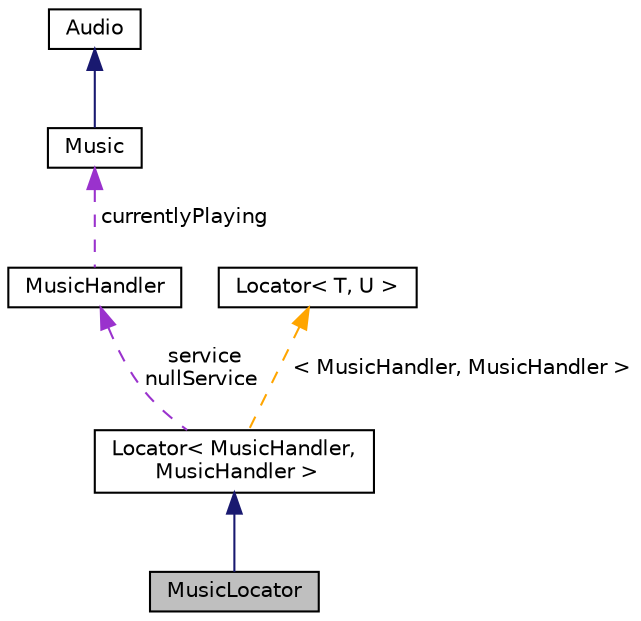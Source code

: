 digraph "MusicLocator"
{
 // INTERACTIVE_SVG=YES
 // LATEX_PDF_SIZE
  edge [fontname="Helvetica",fontsize="10",labelfontname="Helvetica",labelfontsize="10"];
  node [fontname="Helvetica",fontsize="10",shape=record];
  Node1 [label="MusicLocator",height=0.2,width=0.4,color="black", fillcolor="grey75", style="filled", fontcolor="black",tooltip=" "];
  Node2 -> Node1 [dir="back",color="midnightblue",fontsize="10",style="solid",fontname="Helvetica"];
  Node2 [label="Locator\< MusicHandler,\l MusicHandler \>",height=0.2,width=0.4,color="black", fillcolor="white", style="filled",URL="$d2/d23/class_locator.html",tooltip=" "];
  Node3 -> Node2 [dir="back",color="darkorchid3",fontsize="10",style="dashed",label=" service\nnullService" ,fontname="Helvetica"];
  Node3 [label="MusicHandler",height=0.2,width=0.4,color="black", fillcolor="white", style="filled",URL="$d7/d5a/class_music_handler.html",tooltip=" "];
  Node4 -> Node3 [dir="back",color="darkorchid3",fontsize="10",style="dashed",label=" currentlyPlaying" ,fontname="Helvetica"];
  Node4 [label="Music",height=0.2,width=0.4,color="black", fillcolor="white", style="filled",URL="$db/d96/class_music.html",tooltip=" "];
  Node5 -> Node4 [dir="back",color="midnightblue",fontsize="10",style="solid",fontname="Helvetica"];
  Node5 [label="Audio",height=0.2,width=0.4,color="black", fillcolor="white", style="filled",URL="$d2/d4a/class_audio.html",tooltip=" "];
  Node6 -> Node2 [dir="back",color="orange",fontsize="10",style="dashed",label=" \< MusicHandler, MusicHandler \>" ,fontname="Helvetica"];
  Node6 [label="Locator\< T, U \>",height=0.2,width=0.4,color="black", fillcolor="white", style="filled",URL="$d2/d23/class_locator.html",tooltip=" "];
}
